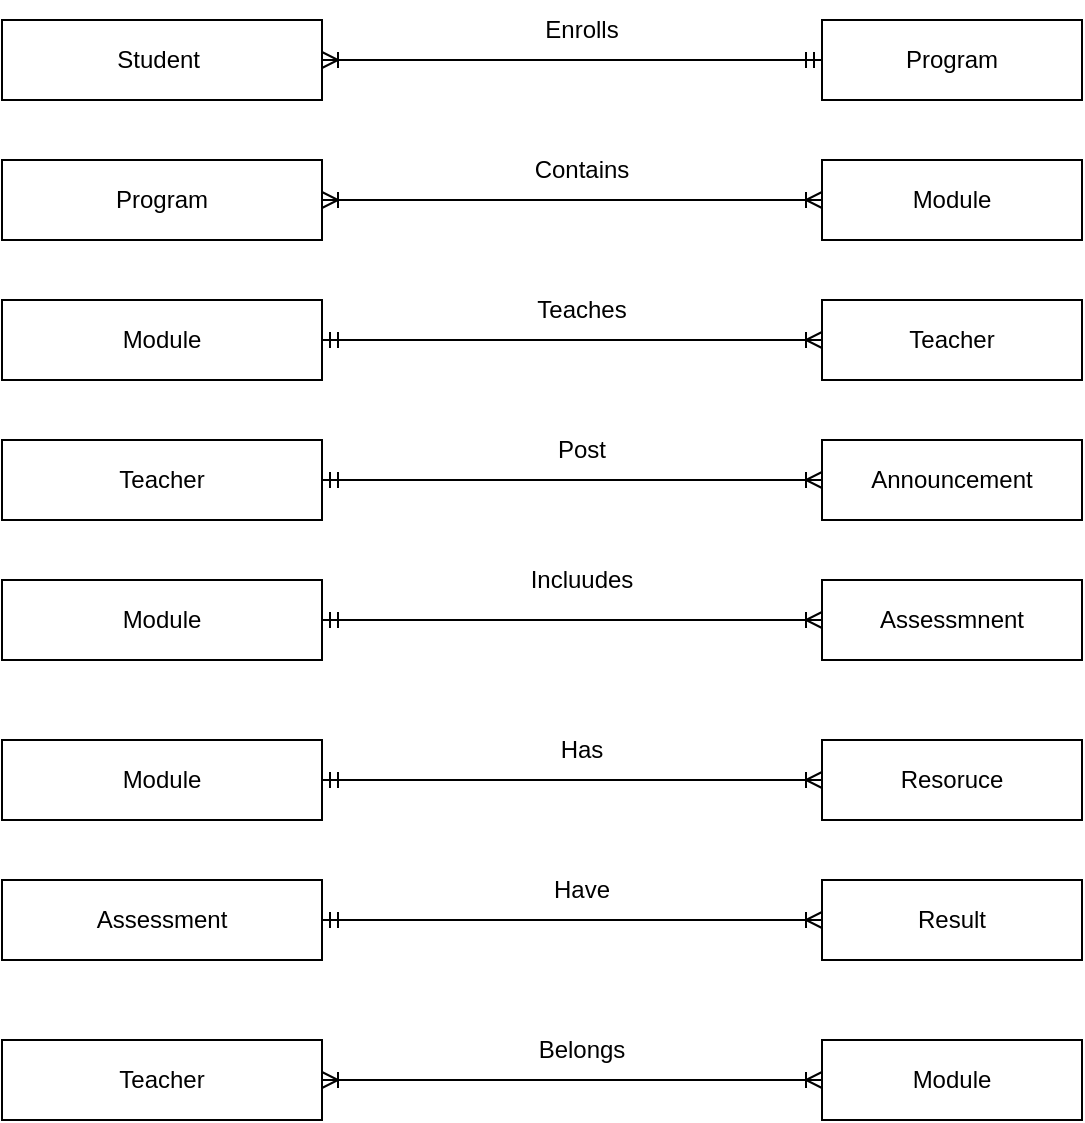 <mxfile version="25.0.3">
  <diagram name="Page-1" id="ioKBz1L-U0cuvfiPd_I8">
    <mxGraphModel dx="1042" dy="565" grid="1" gridSize="10" guides="1" tooltips="1" connect="1" arrows="1" fold="1" page="1" pageScale="1" pageWidth="827" pageHeight="1169" math="0" shadow="0">
      <root>
        <mxCell id="0" />
        <mxCell id="1" parent="0" />
        <mxCell id="YeDrR_nGnuYGCkjFvttE-3" style="edgeStyle=orthogonalEdgeStyle;rounded=0;orthogonalLoop=1;jettySize=auto;html=1;startArrow=ERoneToMany;startFill=0;endArrow=ERmandOne;endFill=0;" edge="1" parent="1" source="YeDrR_nGnuYGCkjFvttE-1" target="YeDrR_nGnuYGCkjFvttE-2">
          <mxGeometry relative="1" as="geometry" />
        </mxCell>
        <mxCell id="YeDrR_nGnuYGCkjFvttE-1" value="Student&amp;nbsp;" style="rounded=0;whiteSpace=wrap;html=1;" vertex="1" parent="1">
          <mxGeometry x="60" y="320" width="160" height="40" as="geometry" />
        </mxCell>
        <mxCell id="YeDrR_nGnuYGCkjFvttE-2" value="Program" style="rounded=0;whiteSpace=wrap;html=1;" vertex="1" parent="1">
          <mxGeometry x="470" y="320" width="130" height="40" as="geometry" />
        </mxCell>
        <mxCell id="YeDrR_nGnuYGCkjFvttE-4" style="edgeStyle=orthogonalEdgeStyle;rounded=0;orthogonalLoop=1;jettySize=auto;html=1;startArrow=ERoneToMany;startFill=0;endArrow=ERoneToMany;endFill=0;" edge="1" source="YeDrR_nGnuYGCkjFvttE-5" target="YeDrR_nGnuYGCkjFvttE-6" parent="1">
          <mxGeometry relative="1" as="geometry" />
        </mxCell>
        <mxCell id="YeDrR_nGnuYGCkjFvttE-5" value="Program" style="rounded=0;whiteSpace=wrap;html=1;" vertex="1" parent="1">
          <mxGeometry x="60" y="390" width="160" height="40" as="geometry" />
        </mxCell>
        <mxCell id="YeDrR_nGnuYGCkjFvttE-6" value="Module" style="rounded=0;whiteSpace=wrap;html=1;" vertex="1" parent="1">
          <mxGeometry x="470" y="390" width="130" height="40" as="geometry" />
        </mxCell>
        <mxCell id="YeDrR_nGnuYGCkjFvttE-7" style="edgeStyle=orthogonalEdgeStyle;rounded=0;orthogonalLoop=1;jettySize=auto;html=1;startArrow=ERmandOne;startFill=0;endArrow=ERoneToMany;endFill=0;" edge="1" source="YeDrR_nGnuYGCkjFvttE-8" target="YeDrR_nGnuYGCkjFvttE-9" parent="1">
          <mxGeometry relative="1" as="geometry" />
        </mxCell>
        <mxCell id="YeDrR_nGnuYGCkjFvttE-8" value="Module" style="rounded=0;whiteSpace=wrap;html=1;" vertex="1" parent="1">
          <mxGeometry x="60" y="460" width="160" height="40" as="geometry" />
        </mxCell>
        <mxCell id="YeDrR_nGnuYGCkjFvttE-9" value="Teacher" style="rounded=0;whiteSpace=wrap;html=1;" vertex="1" parent="1">
          <mxGeometry x="470" y="460" width="130" height="40" as="geometry" />
        </mxCell>
        <mxCell id="YeDrR_nGnuYGCkjFvttE-11" style="edgeStyle=orthogonalEdgeStyle;rounded=0;orthogonalLoop=1;jettySize=auto;html=1;startArrow=ERmandOne;startFill=0;endArrow=ERoneToMany;endFill=0;" edge="1" source="YeDrR_nGnuYGCkjFvttE-12" target="YeDrR_nGnuYGCkjFvttE-13" parent="1">
          <mxGeometry relative="1" as="geometry" />
        </mxCell>
        <mxCell id="YeDrR_nGnuYGCkjFvttE-12" value="Teacher" style="rounded=0;whiteSpace=wrap;html=1;" vertex="1" parent="1">
          <mxGeometry x="60" y="530" width="160" height="40" as="geometry" />
        </mxCell>
        <mxCell id="YeDrR_nGnuYGCkjFvttE-13" value="Announcement" style="rounded=0;whiteSpace=wrap;html=1;" vertex="1" parent="1">
          <mxGeometry x="470" y="530" width="130" height="40" as="geometry" />
        </mxCell>
        <mxCell id="YeDrR_nGnuYGCkjFvttE-14" style="edgeStyle=orthogonalEdgeStyle;rounded=0;orthogonalLoop=1;jettySize=auto;html=1;startArrow=ERmandOne;startFill=0;endArrow=ERoneToMany;endFill=0;" edge="1" source="YeDrR_nGnuYGCkjFvttE-15" target="YeDrR_nGnuYGCkjFvttE-16" parent="1">
          <mxGeometry relative="1" as="geometry" />
        </mxCell>
        <mxCell id="YeDrR_nGnuYGCkjFvttE-15" value="Module" style="rounded=0;whiteSpace=wrap;html=1;" vertex="1" parent="1">
          <mxGeometry x="60" y="600" width="160" height="40" as="geometry" />
        </mxCell>
        <mxCell id="YeDrR_nGnuYGCkjFvttE-16" value="Assessmnent" style="rounded=0;whiteSpace=wrap;html=1;" vertex="1" parent="1">
          <mxGeometry x="470" y="600" width="130" height="40" as="geometry" />
        </mxCell>
        <mxCell id="YeDrR_nGnuYGCkjFvttE-17" style="edgeStyle=orthogonalEdgeStyle;rounded=0;orthogonalLoop=1;jettySize=auto;html=1;startArrow=ERmandOne;startFill=0;endArrow=ERoneToMany;endFill=0;" edge="1" source="YeDrR_nGnuYGCkjFvttE-18" target="YeDrR_nGnuYGCkjFvttE-19" parent="1">
          <mxGeometry relative="1" as="geometry" />
        </mxCell>
        <mxCell id="YeDrR_nGnuYGCkjFvttE-18" value="Module" style="rounded=0;whiteSpace=wrap;html=1;" vertex="1" parent="1">
          <mxGeometry x="60" y="680" width="160" height="40" as="geometry" />
        </mxCell>
        <mxCell id="YeDrR_nGnuYGCkjFvttE-19" value="Resoruce" style="rounded=0;whiteSpace=wrap;html=1;" vertex="1" parent="1">
          <mxGeometry x="470" y="680" width="130" height="40" as="geometry" />
        </mxCell>
        <mxCell id="YeDrR_nGnuYGCkjFvttE-20" style="edgeStyle=orthogonalEdgeStyle;rounded=0;orthogonalLoop=1;jettySize=auto;html=1;startArrow=ERmandOne;startFill=0;endArrow=ERoneToMany;endFill=0;" edge="1" source="YeDrR_nGnuYGCkjFvttE-21" target="YeDrR_nGnuYGCkjFvttE-22" parent="1">
          <mxGeometry relative="1" as="geometry" />
        </mxCell>
        <mxCell id="YeDrR_nGnuYGCkjFvttE-21" value="Assessment" style="rounded=0;whiteSpace=wrap;html=1;" vertex="1" parent="1">
          <mxGeometry x="60" y="750" width="160" height="40" as="geometry" />
        </mxCell>
        <mxCell id="YeDrR_nGnuYGCkjFvttE-22" value="Result" style="rounded=0;whiteSpace=wrap;html=1;" vertex="1" parent="1">
          <mxGeometry x="470" y="750" width="130" height="40" as="geometry" />
        </mxCell>
        <mxCell id="YeDrR_nGnuYGCkjFvttE-23" style="edgeStyle=orthogonalEdgeStyle;rounded=0;orthogonalLoop=1;jettySize=auto;html=1;startArrow=ERoneToMany;startFill=0;endArrow=ERoneToMany;endFill=0;" edge="1" source="YeDrR_nGnuYGCkjFvttE-24" target="YeDrR_nGnuYGCkjFvttE-25" parent="1">
          <mxGeometry relative="1" as="geometry" />
        </mxCell>
        <mxCell id="YeDrR_nGnuYGCkjFvttE-24" value="Teacher" style="rounded=0;whiteSpace=wrap;html=1;" vertex="1" parent="1">
          <mxGeometry x="60" y="830" width="160" height="40" as="geometry" />
        </mxCell>
        <mxCell id="YeDrR_nGnuYGCkjFvttE-25" value="Module" style="rounded=0;whiteSpace=wrap;html=1;" vertex="1" parent="1">
          <mxGeometry x="470" y="830" width="130" height="40" as="geometry" />
        </mxCell>
        <mxCell id="YeDrR_nGnuYGCkjFvttE-26" value="Enrolls" style="text;html=1;align=center;verticalAlign=middle;whiteSpace=wrap;rounded=0;" vertex="1" parent="1">
          <mxGeometry x="320" y="310" width="60" height="30" as="geometry" />
        </mxCell>
        <mxCell id="YeDrR_nGnuYGCkjFvttE-28" value="Contains" style="text;html=1;align=center;verticalAlign=middle;whiteSpace=wrap;rounded=0;" vertex="1" parent="1">
          <mxGeometry x="320" y="380" width="60" height="30" as="geometry" />
        </mxCell>
        <mxCell id="YeDrR_nGnuYGCkjFvttE-29" value="Teaches" style="text;html=1;align=center;verticalAlign=middle;whiteSpace=wrap;rounded=0;" vertex="1" parent="1">
          <mxGeometry x="320" y="450" width="60" height="30" as="geometry" />
        </mxCell>
        <mxCell id="YeDrR_nGnuYGCkjFvttE-30" value="Post" style="text;html=1;align=center;verticalAlign=middle;whiteSpace=wrap;rounded=0;" vertex="1" parent="1">
          <mxGeometry x="320" y="520" width="60" height="30" as="geometry" />
        </mxCell>
        <mxCell id="YeDrR_nGnuYGCkjFvttE-32" value="Incluudes" style="text;html=1;align=center;verticalAlign=middle;whiteSpace=wrap;rounded=0;" vertex="1" parent="1">
          <mxGeometry x="320" y="585" width="60" height="30" as="geometry" />
        </mxCell>
        <mxCell id="YeDrR_nGnuYGCkjFvttE-33" value="Has" style="text;html=1;align=center;verticalAlign=middle;whiteSpace=wrap;rounded=0;" vertex="1" parent="1">
          <mxGeometry x="320" y="670" width="60" height="30" as="geometry" />
        </mxCell>
        <mxCell id="YeDrR_nGnuYGCkjFvttE-35" value="Have" style="text;html=1;align=center;verticalAlign=middle;whiteSpace=wrap;rounded=0;" vertex="1" parent="1">
          <mxGeometry x="320" y="740" width="60" height="30" as="geometry" />
        </mxCell>
        <mxCell id="YeDrR_nGnuYGCkjFvttE-36" value="Belongs" style="text;html=1;align=center;verticalAlign=middle;whiteSpace=wrap;rounded=0;" vertex="1" parent="1">
          <mxGeometry x="320" y="820" width="60" height="30" as="geometry" />
        </mxCell>
      </root>
    </mxGraphModel>
  </diagram>
</mxfile>
